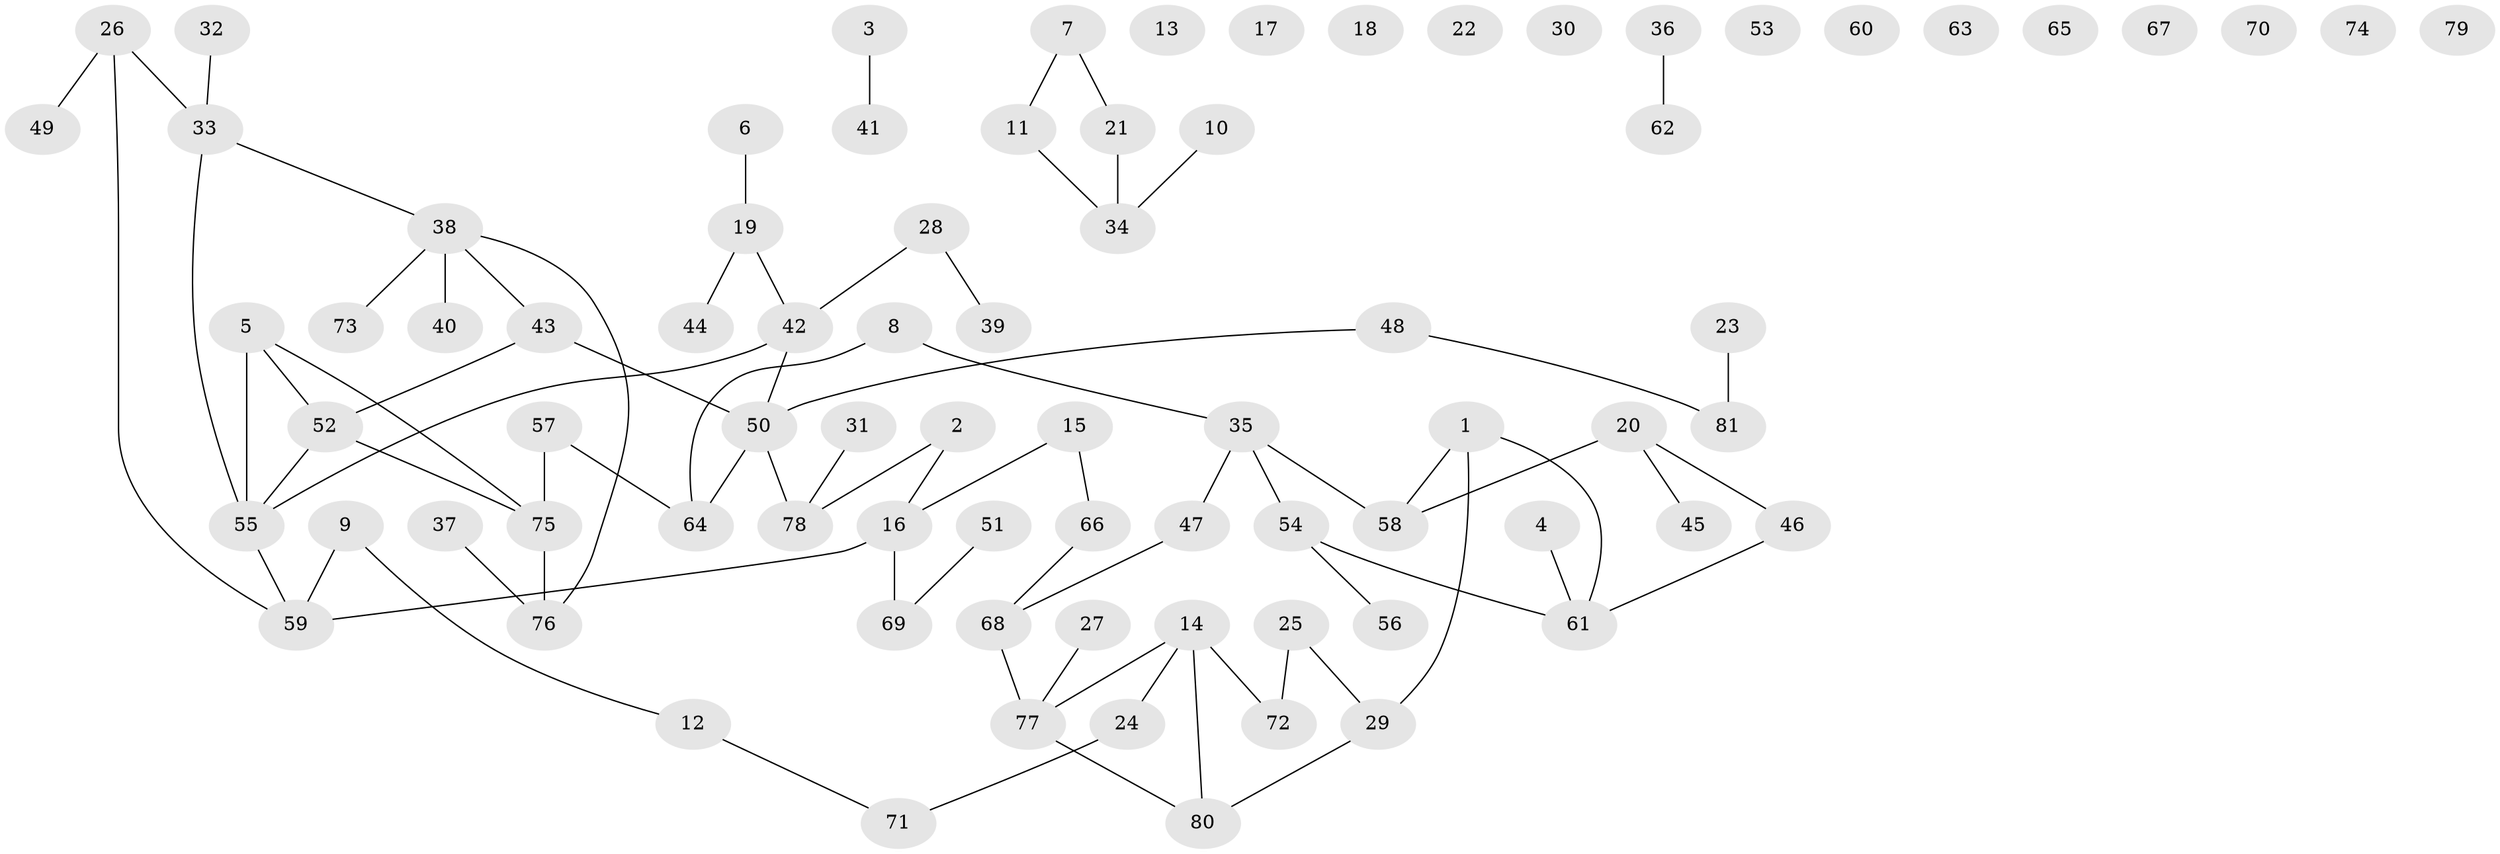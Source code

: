 // coarse degree distribution, {3: 0.2222222222222222, 4: 0.1111111111111111, 8: 0.05555555555555555, 2: 0.3888888888888889, 1: 0.2222222222222222}
// Generated by graph-tools (version 1.1) at 2025/48/03/04/25 22:48:07]
// undirected, 81 vertices, 80 edges
graph export_dot {
  node [color=gray90,style=filled];
  1;
  2;
  3;
  4;
  5;
  6;
  7;
  8;
  9;
  10;
  11;
  12;
  13;
  14;
  15;
  16;
  17;
  18;
  19;
  20;
  21;
  22;
  23;
  24;
  25;
  26;
  27;
  28;
  29;
  30;
  31;
  32;
  33;
  34;
  35;
  36;
  37;
  38;
  39;
  40;
  41;
  42;
  43;
  44;
  45;
  46;
  47;
  48;
  49;
  50;
  51;
  52;
  53;
  54;
  55;
  56;
  57;
  58;
  59;
  60;
  61;
  62;
  63;
  64;
  65;
  66;
  67;
  68;
  69;
  70;
  71;
  72;
  73;
  74;
  75;
  76;
  77;
  78;
  79;
  80;
  81;
  1 -- 29;
  1 -- 58;
  1 -- 61;
  2 -- 16;
  2 -- 78;
  3 -- 41;
  4 -- 61;
  5 -- 52;
  5 -- 55;
  5 -- 75;
  6 -- 19;
  7 -- 11;
  7 -- 21;
  8 -- 35;
  8 -- 64;
  9 -- 12;
  9 -- 59;
  10 -- 34;
  11 -- 34;
  12 -- 71;
  14 -- 24;
  14 -- 72;
  14 -- 77;
  14 -- 80;
  15 -- 16;
  15 -- 66;
  16 -- 59;
  16 -- 69;
  19 -- 42;
  19 -- 44;
  20 -- 45;
  20 -- 46;
  20 -- 58;
  21 -- 34;
  23 -- 81;
  24 -- 71;
  25 -- 29;
  25 -- 72;
  26 -- 33;
  26 -- 49;
  26 -- 59;
  27 -- 77;
  28 -- 39;
  28 -- 42;
  29 -- 80;
  31 -- 78;
  32 -- 33;
  33 -- 38;
  33 -- 55;
  35 -- 47;
  35 -- 54;
  35 -- 58;
  36 -- 62;
  37 -- 76;
  38 -- 40;
  38 -- 43;
  38 -- 73;
  38 -- 76;
  42 -- 50;
  42 -- 55;
  43 -- 50;
  43 -- 52;
  46 -- 61;
  47 -- 68;
  48 -- 50;
  48 -- 81;
  50 -- 64;
  50 -- 78;
  51 -- 69;
  52 -- 55;
  52 -- 75;
  54 -- 56;
  54 -- 61;
  55 -- 59;
  57 -- 64;
  57 -- 75;
  66 -- 68;
  68 -- 77;
  75 -- 76;
  77 -- 80;
}
